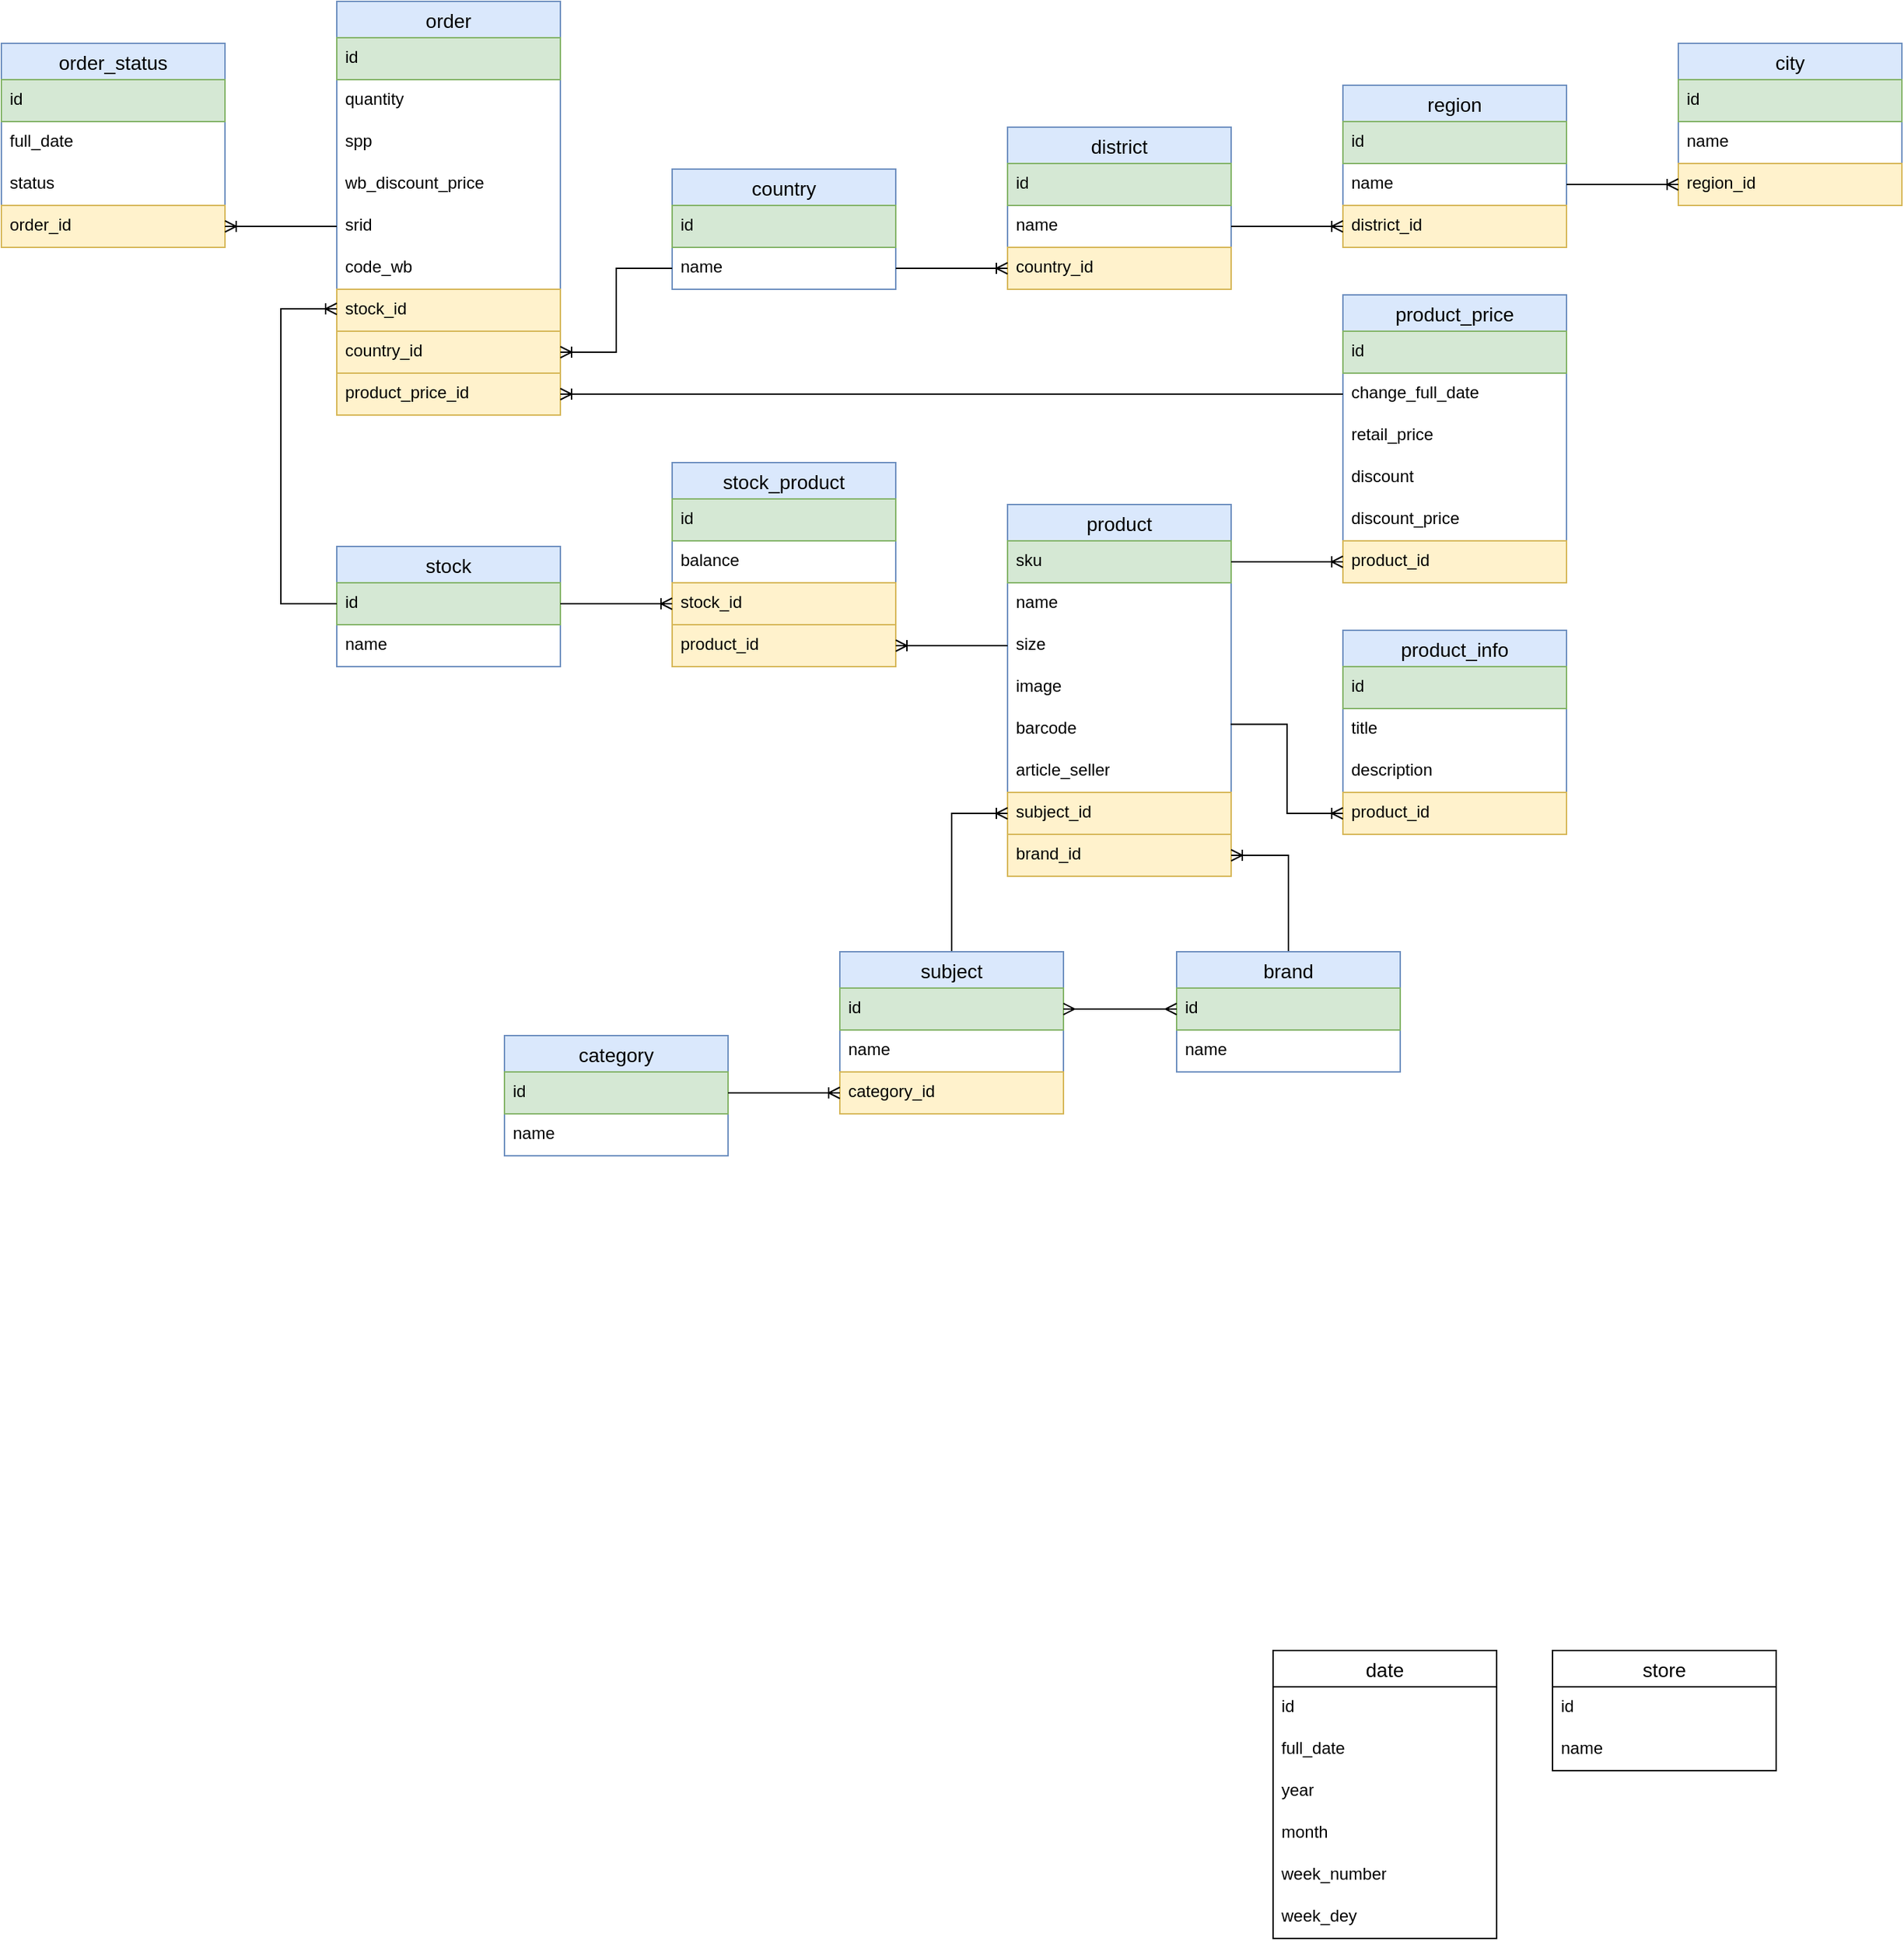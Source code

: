 <mxfile version="21.0.6"><diagram name="Страница 1" id="PA2rAIezZO0-k65jRgY4"><mxGraphModel dx="1246" dy="1393" grid="1" gridSize="10" guides="1" tooltips="1" connect="1" arrows="1" fold="1" page="1" pageScale="1" pageWidth="827" pageHeight="1169" math="0" shadow="0"><root><mxCell id="0"/><mxCell id="1" parent="0"/><mxCell id="1k8L_E0DkNJbk98qAALL-1" value="product" style="swimlane;fontStyle=0;childLayout=stackLayout;horizontal=1;startSize=26;horizontalStack=0;resizeParent=1;resizeParentMax=0;resizeLast=0;collapsible=1;marginBottom=0;align=center;fontSize=14;fillColor=#dae8fc;strokeColor=#6c8ebf;" parent="1" vertex="1"><mxGeometry x="1040" y="360" width="160" height="266" as="geometry"><mxRectangle x="100" y="150" width="60" height="30" as="alternateBounds"/></mxGeometry></mxCell><mxCell id="1k8L_E0DkNJbk98qAALL-16" value="sku" style="text;strokeColor=#82b366;fillColor=#d5e8d4;spacingLeft=4;spacingRight=4;overflow=hidden;rotatable=0;points=[[0,0.5],[1,0.5]];portConstraint=eastwest;fontSize=12;whiteSpace=wrap;html=1;" parent="1k8L_E0DkNJbk98qAALL-1" vertex="1"><mxGeometry y="26" width="160" height="30" as="geometry"/></mxCell><mxCell id="1k8L_E0DkNJbk98qAALL-17" value="name" style="text;strokeColor=none;fillColor=none;spacingLeft=4;spacingRight=4;overflow=hidden;rotatable=0;points=[[0,0.5],[1,0.5]];portConstraint=eastwest;fontSize=12;whiteSpace=wrap;html=1;" parent="1k8L_E0DkNJbk98qAALL-1" vertex="1"><mxGeometry y="56" width="160" height="30" as="geometry"/></mxCell><mxCell id="69lueMSl4N5WDmer60Uc-11" value="size" style="text;strokeColor=none;fillColor=none;spacingLeft=4;spacingRight=4;overflow=hidden;rotatable=0;points=[[0,0.5],[1,0.5]];portConstraint=eastwest;fontSize=12;whiteSpace=wrap;html=1;" parent="1k8L_E0DkNJbk98qAALL-1" vertex="1"><mxGeometry y="86" width="160" height="30" as="geometry"/></mxCell><mxCell id="m6YrXgFf7XebENvP40nD-14" value="image" style="text;strokeColor=none;fillColor=none;spacingLeft=4;spacingRight=4;overflow=hidden;rotatable=0;points=[[0,0.5],[1,0.5]];portConstraint=eastwest;fontSize=12;whiteSpace=wrap;html=1;" parent="1k8L_E0DkNJbk98qAALL-1" vertex="1"><mxGeometry y="116" width="160" height="30" as="geometry"/></mxCell><mxCell id="1k8L_E0DkNJbk98qAALL-14" value="barcode" style="text;strokeColor=none;fillColor=none;spacingLeft=4;spacingRight=4;overflow=hidden;rotatable=0;points=[[0,0.5],[1,0.5]];portConstraint=eastwest;fontSize=12;whiteSpace=wrap;html=1;" parent="1k8L_E0DkNJbk98qAALL-1" vertex="1"><mxGeometry y="146" width="160" height="30" as="geometry"/></mxCell><mxCell id="1k8L_E0DkNJbk98qAALL-11" value="article_seller" style="text;strokeColor=none;fillColor=none;spacingLeft=4;spacingRight=4;overflow=hidden;rotatable=0;points=[[0,0.5],[1,0.5]];portConstraint=eastwest;fontSize=12;whiteSpace=wrap;html=1;" parent="1k8L_E0DkNJbk98qAALL-1" vertex="1"><mxGeometry y="176" width="160" height="30" as="geometry"/></mxCell><mxCell id="m6YrXgFf7XebENvP40nD-12" value="subject_id" style="text;spacingLeft=4;spacingRight=4;overflow=hidden;rotatable=0;points=[[0,0.5],[1,0.5]];portConstraint=eastwest;fontSize=12;whiteSpace=wrap;html=1;fillColor=#fff2cc;strokeColor=#d6b656;" parent="1k8L_E0DkNJbk98qAALL-1" vertex="1"><mxGeometry y="206" width="160" height="30" as="geometry"/></mxCell><mxCell id="m6YrXgFf7XebENvP40nD-13" value="brand_id" style="text;spacingLeft=4;spacingRight=4;overflow=hidden;rotatable=0;points=[[0,0.5],[1,0.5]];portConstraint=eastwest;fontSize=12;whiteSpace=wrap;html=1;fillColor=#fff2cc;strokeColor=#d6b656;" parent="1k8L_E0DkNJbk98qAALL-1" vertex="1"><mxGeometry y="236" width="160" height="30" as="geometry"/></mxCell><mxCell id="69lueMSl4N5WDmer60Uc-12" style="edgeStyle=orthogonalEdgeStyle;rounded=0;orthogonalLoop=1;jettySize=auto;html=1;entryX=0;entryY=0.5;entryDx=0;entryDy=0;endArrow=ERoneToMany;endFill=0;" parent="1" source="1k8L_E0DkNJbk98qAALL-5" target="m6YrXgFf7XebENvP40nD-12" edge="1"><mxGeometry relative="1" as="geometry"/></mxCell><mxCell id="1k8L_E0DkNJbk98qAALL-5" value="subject" style="swimlane;fontStyle=0;childLayout=stackLayout;horizontal=1;startSize=26;horizontalStack=0;resizeParent=1;resizeParentMax=0;resizeLast=0;collapsible=1;marginBottom=0;align=center;fontSize=14;fillColor=#dae8fc;strokeColor=#6c8ebf;" parent="1" vertex="1"><mxGeometry x="920" y="680" width="160" height="116" as="geometry"/></mxCell><mxCell id="1k8L_E0DkNJbk98qAALL-6" value="id" style="text;strokeColor=#82b366;fillColor=#d5e8d4;spacingLeft=4;spacingRight=4;overflow=hidden;rotatable=0;points=[[0,0.5],[1,0.5]];portConstraint=eastwest;fontSize=12;whiteSpace=wrap;html=1;" parent="1k8L_E0DkNJbk98qAALL-5" vertex="1"><mxGeometry y="26" width="160" height="30" as="geometry"/></mxCell><mxCell id="1k8L_E0DkNJbk98qAALL-7" value="name" style="text;strokeColor=none;fillColor=none;spacingLeft=4;spacingRight=4;overflow=hidden;rotatable=0;points=[[0,0.5],[1,0.5]];portConstraint=eastwest;fontSize=12;whiteSpace=wrap;html=1;" parent="1k8L_E0DkNJbk98qAALL-5" vertex="1"><mxGeometry y="56" width="160" height="30" as="geometry"/></mxCell><mxCell id="m6YrXgFf7XebENvP40nD-46" value="category_id" style="text;spacingLeft=4;spacingRight=4;overflow=hidden;rotatable=0;points=[[0,0.5],[1,0.5]];portConstraint=eastwest;fontSize=12;whiteSpace=wrap;html=1;fillColor=#fff2cc;strokeColor=#d6b656;" parent="1k8L_E0DkNJbk98qAALL-5" vertex="1"><mxGeometry y="86" width="160" height="30" as="geometry"/></mxCell><mxCell id="69lueMSl4N5WDmer60Uc-13" style="edgeStyle=orthogonalEdgeStyle;rounded=0;orthogonalLoop=1;jettySize=auto;html=1;entryX=1;entryY=0.5;entryDx=0;entryDy=0;endArrow=ERoneToMany;endFill=0;" parent="1" source="m6YrXgFf7XebENvP40nD-1" target="m6YrXgFf7XebENvP40nD-13" edge="1"><mxGeometry relative="1" as="geometry"/></mxCell><mxCell id="m6YrXgFf7XebENvP40nD-1" value="brand" style="swimlane;fontStyle=0;childLayout=stackLayout;horizontal=1;startSize=26;horizontalStack=0;resizeParent=1;resizeParentMax=0;resizeLast=0;collapsible=1;marginBottom=0;align=center;fontSize=14;fillColor=#dae8fc;strokeColor=#6c8ebf;" parent="1" vertex="1"><mxGeometry x="1161" y="680" width="160" height="86" as="geometry"/></mxCell><mxCell id="m6YrXgFf7XebENvP40nD-2" value="id" style="text;strokeColor=#82b366;fillColor=#d5e8d4;spacingLeft=4;spacingRight=4;overflow=hidden;rotatable=0;points=[[0,0.5],[1,0.5]];portConstraint=eastwest;fontSize=12;whiteSpace=wrap;html=1;" parent="m6YrXgFf7XebENvP40nD-1" vertex="1"><mxGeometry y="26" width="160" height="30" as="geometry"/></mxCell><mxCell id="m6YrXgFf7XebENvP40nD-3" value="name" style="text;strokeColor=none;fillColor=none;spacingLeft=4;spacingRight=4;overflow=hidden;rotatable=0;points=[[0,0.5],[1,0.5]];portConstraint=eastwest;fontSize=12;whiteSpace=wrap;html=1;" parent="m6YrXgFf7XebENvP40nD-1" vertex="1"><mxGeometry y="56" width="160" height="30" as="geometry"/></mxCell><mxCell id="m6YrXgFf7XebENvP40nD-15" value="product_info" style="swimlane;fontStyle=0;childLayout=stackLayout;horizontal=1;startSize=26;horizontalStack=0;resizeParent=1;resizeParentMax=0;resizeLast=0;collapsible=1;marginBottom=0;align=center;fontSize=14;fillColor=#dae8fc;strokeColor=#6c8ebf;" parent="1" vertex="1"><mxGeometry x="1280" y="450" width="160" height="146" as="geometry"/></mxCell><mxCell id="m6YrXgFf7XebENvP40nD-16" value="id" style="text;strokeColor=#82b366;fillColor=#d5e8d4;spacingLeft=4;spacingRight=4;overflow=hidden;rotatable=0;points=[[0,0.5],[1,0.5]];portConstraint=eastwest;fontSize=12;whiteSpace=wrap;html=1;" parent="m6YrXgFf7XebENvP40nD-15" vertex="1"><mxGeometry y="26" width="160" height="30" as="geometry"/></mxCell><mxCell id="m6YrXgFf7XebENvP40nD-24" value="title" style="text;strokeColor=none;fillColor=none;spacingLeft=4;spacingRight=4;overflow=hidden;rotatable=0;points=[[0,0.5],[1,0.5]];portConstraint=eastwest;fontSize=12;whiteSpace=wrap;html=1;" parent="m6YrXgFf7XebENvP40nD-15" vertex="1"><mxGeometry y="56" width="160" height="30" as="geometry"/></mxCell><mxCell id="m6YrXgFf7XebENvP40nD-17" value="description" style="text;strokeColor=none;fillColor=none;spacingLeft=4;spacingRight=4;overflow=hidden;rotatable=0;points=[[0,0.5],[1,0.5]];portConstraint=eastwest;fontSize=12;whiteSpace=wrap;html=1;" parent="m6YrXgFf7XebENvP40nD-15" vertex="1"><mxGeometry y="86" width="160" height="30" as="geometry"/></mxCell><mxCell id="m6YrXgFf7XebENvP40nD-25" value="product_id" style="text;spacingLeft=4;spacingRight=4;overflow=hidden;rotatable=0;points=[[0,0.5],[1,0.5]];portConstraint=eastwest;fontSize=12;whiteSpace=wrap;html=1;fillColor=#fff2cc;strokeColor=#d6b656;" parent="m6YrXgFf7XebENvP40nD-15" vertex="1"><mxGeometry y="116" width="160" height="30" as="geometry"/></mxCell><mxCell id="m6YrXgFf7XebENvP40nD-19" value="store" style="swimlane;fontStyle=0;childLayout=stackLayout;horizontal=1;startSize=26;horizontalStack=0;resizeParent=1;resizeParentMax=0;resizeLast=0;collapsible=1;marginBottom=0;align=center;fontSize=14;" parent="1" vertex="1"><mxGeometry x="1430" y="1180" width="160" height="86" as="geometry"/></mxCell><mxCell id="m6YrXgFf7XebENvP40nD-20" value="id" style="text;strokeColor=none;fillColor=none;spacingLeft=4;spacingRight=4;overflow=hidden;rotatable=0;points=[[0,0.5],[1,0.5]];portConstraint=eastwest;fontSize=12;whiteSpace=wrap;html=1;" parent="m6YrXgFf7XebENvP40nD-19" vertex="1"><mxGeometry y="26" width="160" height="30" as="geometry"/></mxCell><mxCell id="m6YrXgFf7XebENvP40nD-21" value="name" style="text;strokeColor=none;fillColor=none;spacingLeft=4;spacingRight=4;overflow=hidden;rotatable=0;points=[[0,0.5],[1,0.5]];portConstraint=eastwest;fontSize=12;whiteSpace=wrap;html=1;" parent="m6YrXgFf7XebENvP40nD-19" vertex="1"><mxGeometry y="56" width="160" height="30" as="geometry"/></mxCell><mxCell id="m6YrXgFf7XebENvP40nD-26" value="stock" style="swimlane;fontStyle=0;childLayout=stackLayout;horizontal=1;startSize=26;horizontalStack=0;resizeParent=1;resizeParentMax=0;resizeLast=0;collapsible=1;marginBottom=0;align=center;fontSize=14;fillColor=#dae8fc;strokeColor=#6c8ebf;" parent="1" vertex="1"><mxGeometry x="560" y="390" width="160" height="86" as="geometry"><mxRectangle x="560" y="390" width="70" height="30" as="alternateBounds"/></mxGeometry></mxCell><mxCell id="m6YrXgFf7XebENvP40nD-27" value="id" style="text;strokeColor=#82b366;fillColor=#d5e8d4;spacingLeft=4;spacingRight=4;overflow=hidden;rotatable=0;points=[[0,0.5],[1,0.5]];portConstraint=eastwest;fontSize=12;whiteSpace=wrap;html=1;" parent="m6YrXgFf7XebENvP40nD-26" vertex="1"><mxGeometry y="26" width="160" height="30" as="geometry"/></mxCell><mxCell id="m6YrXgFf7XebENvP40nD-28" value="name" style="text;strokeColor=none;fillColor=none;spacingLeft=4;spacingRight=4;overflow=hidden;rotatable=0;points=[[0,0.5],[1,0.5]];portConstraint=eastwest;fontSize=12;whiteSpace=wrap;html=1;" parent="m6YrXgFf7XebENvP40nD-26" vertex="1"><mxGeometry y="56" width="160" height="30" as="geometry"/></mxCell><mxCell id="m6YrXgFf7XebENvP40nD-31" value="order" style="swimlane;fontStyle=0;childLayout=stackLayout;horizontal=1;startSize=26;horizontalStack=0;resizeParent=1;resizeParentMax=0;resizeLast=0;collapsible=1;marginBottom=0;align=center;fontSize=14;fillColor=#dae8fc;strokeColor=#6c8ebf;" parent="1" vertex="1"><mxGeometry x="560" width="160" height="296" as="geometry"/></mxCell><mxCell id="XuWB3d_zIDwa5wFVuVOU-16" value="id" style="text;strokeColor=#82b366;fillColor=#d5e8d4;spacingLeft=4;spacingRight=4;overflow=hidden;rotatable=0;points=[[0,0.5],[1,0.5]];portConstraint=eastwest;fontSize=12;whiteSpace=wrap;html=1;" vertex="1" parent="m6YrXgFf7XebENvP40nD-31"><mxGeometry y="26" width="160" height="30" as="geometry"/></mxCell><mxCell id="m6YrXgFf7XebENvP40nD-74" value="quantity" style="text;strokeColor=none;fillColor=none;spacingLeft=4;spacingRight=4;overflow=hidden;rotatable=0;points=[[0,0.5],[1,0.5]];portConstraint=eastwest;fontSize=12;whiteSpace=wrap;html=1;" parent="m6YrXgFf7XebENvP40nD-31" vertex="1"><mxGeometry y="56" width="160" height="30" as="geometry"/></mxCell><mxCell id="m6YrXgFf7XebENvP40nD-86" value="spp" style="text;strokeColor=none;fillColor=none;spacingLeft=4;spacingRight=4;overflow=hidden;rotatable=0;points=[[0,0.5],[1,0.5]];portConstraint=eastwest;fontSize=12;whiteSpace=wrap;html=1;" parent="m6YrXgFf7XebENvP40nD-31" vertex="1"><mxGeometry y="86" width="160" height="30" as="geometry"/></mxCell><mxCell id="m6YrXgFf7XebENvP40nD-85" value="wb_discount_price" style="text;strokeColor=none;fillColor=none;spacingLeft=4;spacingRight=4;overflow=hidden;rotatable=0;points=[[0,0.5],[1,0.5]];portConstraint=eastwest;fontSize=12;whiteSpace=wrap;html=1;" parent="m6YrXgFf7XebENvP40nD-31" vertex="1"><mxGeometry y="116" width="160" height="30" as="geometry"/></mxCell><mxCell id="m6YrXgFf7XebENvP40nD-45" value="srid" style="text;spacingLeft=4;spacingRight=4;overflow=hidden;rotatable=0;points=[[0,0.5],[1,0.5]];portConstraint=eastwest;fontSize=12;whiteSpace=wrap;html=1;" parent="m6YrXgFf7XebENvP40nD-31" vertex="1"><mxGeometry y="146" width="160" height="30" as="geometry"/></mxCell><mxCell id="m6YrXgFf7XebENvP40nD-47" value="code_wb" style="text;strokeColor=none;fillColor=none;spacingLeft=4;spacingRight=4;overflow=hidden;rotatable=0;points=[[0,0.5],[1,0.5]];portConstraint=eastwest;fontSize=12;whiteSpace=wrap;html=1;" parent="m6YrXgFf7XebENvP40nD-31" vertex="1"><mxGeometry y="176" width="160" height="30" as="geometry"/></mxCell><mxCell id="m6YrXgFf7XebENvP40nD-73" value="stock_id" style="text;spacingLeft=4;spacingRight=4;overflow=hidden;rotatable=0;points=[[0,0.5],[1,0.5]];portConstraint=eastwest;fontSize=12;whiteSpace=wrap;html=1;fillColor=#fff2cc;strokeColor=#d6b656;" parent="m6YrXgFf7XebENvP40nD-31" vertex="1"><mxGeometry y="206" width="160" height="30" as="geometry"/></mxCell><mxCell id="m6YrXgFf7XebENvP40nD-34" value="country_id" style="text;spacingLeft=4;spacingRight=4;overflow=hidden;rotatable=0;points=[[0,0.5],[1,0.5]];portConstraint=eastwest;fontSize=12;whiteSpace=wrap;html=1;fillColor=#fff2cc;strokeColor=#d6b656;" parent="m6YrXgFf7XebENvP40nD-31" vertex="1"><mxGeometry y="236" width="160" height="30" as="geometry"/></mxCell><mxCell id="m6YrXgFf7XebENvP40nD-72" value="product_price_id" style="text;spacingLeft=4;spacingRight=4;overflow=hidden;rotatable=0;points=[[0,0.5],[1,0.5]];portConstraint=eastwest;fontSize=12;whiteSpace=wrap;html=1;fillColor=#fff2cc;strokeColor=#d6b656;" parent="m6YrXgFf7XebENvP40nD-31" vertex="1"><mxGeometry y="266" width="160" height="30" as="geometry"/></mxCell><mxCell id="m6YrXgFf7XebENvP40nD-36" value="category" style="swimlane;fontStyle=0;childLayout=stackLayout;horizontal=1;startSize=26;horizontalStack=0;resizeParent=1;resizeParentMax=0;resizeLast=0;collapsible=1;marginBottom=0;align=center;fontSize=14;fillColor=#dae8fc;strokeColor=#6c8ebf;" parent="1" vertex="1"><mxGeometry x="680" y="740" width="160" height="86" as="geometry"/></mxCell><mxCell id="m6YrXgFf7XebENvP40nD-37" value="id" style="text;strokeColor=#82b366;fillColor=#d5e8d4;spacingLeft=4;spacingRight=4;overflow=hidden;rotatable=0;points=[[0,0.5],[1,0.5]];portConstraint=eastwest;fontSize=12;whiteSpace=wrap;html=1;" parent="m6YrXgFf7XebENvP40nD-36" vertex="1"><mxGeometry y="26" width="160" height="30" as="geometry"/></mxCell><mxCell id="m6YrXgFf7XebENvP40nD-38" value="name" style="text;strokeColor=none;fillColor=none;spacingLeft=4;spacingRight=4;overflow=hidden;rotatable=0;points=[[0,0.5],[1,0.5]];portConstraint=eastwest;fontSize=12;whiteSpace=wrap;html=1;" parent="m6YrXgFf7XebENvP40nD-36" vertex="1"><mxGeometry y="56" width="160" height="30" as="geometry"/></mxCell><mxCell id="m6YrXgFf7XebENvP40nD-48" value="country" style="swimlane;fontStyle=0;childLayout=stackLayout;horizontal=1;startSize=26;horizontalStack=0;resizeParent=1;resizeParentMax=0;resizeLast=0;collapsible=1;marginBottom=0;align=center;fontSize=14;fillColor=#dae8fc;strokeColor=#6c8ebf;" parent="1" vertex="1"><mxGeometry x="800" y="120" width="160" height="86" as="geometry"/></mxCell><mxCell id="m6YrXgFf7XebENvP40nD-49" value="id" style="text;strokeColor=#82b366;fillColor=#d5e8d4;spacingLeft=4;spacingRight=4;overflow=hidden;rotatable=0;points=[[0,0.5],[1,0.5]];portConstraint=eastwest;fontSize=12;whiteSpace=wrap;html=1;" parent="m6YrXgFf7XebENvP40nD-48" vertex="1"><mxGeometry y="26" width="160" height="30" as="geometry"/></mxCell><mxCell id="m6YrXgFf7XebENvP40nD-50" value="name" style="text;strokeColor=none;fillColor=none;spacingLeft=4;spacingRight=4;overflow=hidden;rotatable=0;points=[[0,0.5],[1,0.5]];portConstraint=eastwest;fontSize=12;whiteSpace=wrap;html=1;" parent="m6YrXgFf7XebENvP40nD-48" vertex="1"><mxGeometry y="56" width="160" height="30" as="geometry"/></mxCell><mxCell id="m6YrXgFf7XebENvP40nD-66" value="stock_product" style="swimlane;fontStyle=0;childLayout=stackLayout;horizontal=1;startSize=26;horizontalStack=0;resizeParent=1;resizeParentMax=0;resizeLast=0;collapsible=1;marginBottom=0;align=center;fontSize=14;fillColor=#dae8fc;strokeColor=#6c8ebf;" parent="1" vertex="1"><mxGeometry x="800" y="330" width="160" height="146" as="geometry"/></mxCell><mxCell id="m6YrXgFf7XebENvP40nD-67" value="id" style="text;strokeColor=#82b366;fillColor=#d5e8d4;spacingLeft=4;spacingRight=4;overflow=hidden;rotatable=0;points=[[0,0.5],[1,0.5]];portConstraint=eastwest;fontSize=12;whiteSpace=wrap;html=1;" parent="m6YrXgFf7XebENvP40nD-66" vertex="1"><mxGeometry y="26" width="160" height="30" as="geometry"/></mxCell><mxCell id="m6YrXgFf7XebENvP40nD-70" value="balance" style="text;strokeColor=none;fillColor=none;spacingLeft=4;spacingRight=4;overflow=hidden;rotatable=0;points=[[0,0.5],[1,0.5]];portConstraint=eastwest;fontSize=12;whiteSpace=wrap;html=1;" parent="m6YrXgFf7XebENvP40nD-66" vertex="1"><mxGeometry y="56" width="160" height="30" as="geometry"/></mxCell><mxCell id="m6YrXgFf7XebENvP40nD-68" value="stock_id" style="text;spacingLeft=4;spacingRight=4;overflow=hidden;rotatable=0;points=[[0,0.5],[1,0.5]];portConstraint=eastwest;fontSize=12;whiteSpace=wrap;html=1;fillColor=#fff2cc;strokeColor=#d6b656;" parent="m6YrXgFf7XebENvP40nD-66" vertex="1"><mxGeometry y="86" width="160" height="30" as="geometry"/></mxCell><mxCell id="m6YrXgFf7XebENvP40nD-69" value="product_id" style="text;spacingLeft=4;spacingRight=4;overflow=hidden;rotatable=0;points=[[0,0.5],[1,0.5]];portConstraint=eastwest;fontSize=12;whiteSpace=wrap;html=1;fillColor=#fff2cc;strokeColor=#d6b656;" parent="m6YrXgFf7XebENvP40nD-66" vertex="1"><mxGeometry y="116" width="160" height="30" as="geometry"/></mxCell><mxCell id="m6YrXgFf7XebENvP40nD-76" value="product_price" style="swimlane;fontStyle=0;childLayout=stackLayout;horizontal=1;startSize=26;horizontalStack=0;resizeParent=1;resizeParentMax=0;resizeLast=0;collapsible=1;marginBottom=0;align=center;fontSize=14;fillColor=#dae8fc;strokeColor=#6c8ebf;" parent="1" vertex="1"><mxGeometry x="1280" y="210" width="160" height="206" as="geometry"/></mxCell><mxCell id="m6YrXgFf7XebENvP40nD-77" value="id" style="text;strokeColor=#82b366;fillColor=#d5e8d4;spacingLeft=4;spacingRight=4;overflow=hidden;rotatable=0;points=[[0,0.5],[1,0.5]];portConstraint=eastwest;fontSize=12;whiteSpace=wrap;html=1;" parent="m6YrXgFf7XebENvP40nD-76" vertex="1"><mxGeometry y="26" width="160" height="30" as="geometry"/></mxCell><mxCell id="m6YrXgFf7XebENvP40nD-78" value="change_full_date" style="text;spacingLeft=4;spacingRight=4;overflow=hidden;rotatable=0;points=[[0,0.5],[1,0.5]];portConstraint=eastwest;fontSize=12;whiteSpace=wrap;html=1;" parent="m6YrXgFf7XebENvP40nD-76" vertex="1"><mxGeometry y="56" width="160" height="30" as="geometry"/></mxCell><mxCell id="m6YrXgFf7XebENvP40nD-18" value="retail_price" style="text;strokeColor=none;fillColor=none;spacingLeft=4;spacingRight=4;overflow=hidden;rotatable=0;points=[[0,0.5],[1,0.5]];portConstraint=eastwest;fontSize=12;whiteSpace=wrap;html=1;" parent="m6YrXgFf7XebENvP40nD-76" vertex="1"><mxGeometry y="86" width="160" height="30" as="geometry"/></mxCell><mxCell id="m6YrXgFf7XebENvP40nD-22" value="discount" style="text;strokeColor=none;fillColor=none;spacingLeft=4;spacingRight=4;overflow=hidden;rotatable=0;points=[[0,0.5],[1,0.5]];portConstraint=eastwest;fontSize=12;whiteSpace=wrap;html=1;" parent="m6YrXgFf7XebENvP40nD-76" vertex="1"><mxGeometry y="116" width="160" height="30" as="geometry"/></mxCell><mxCell id="m6YrXgFf7XebENvP40nD-23" value="discount_price" style="text;strokeColor=none;fillColor=none;spacingLeft=4;spacingRight=4;overflow=hidden;rotatable=0;points=[[0,0.5],[1,0.5]];portConstraint=eastwest;fontSize=12;whiteSpace=wrap;html=1;" parent="m6YrXgFf7XebENvP40nD-76" vertex="1"><mxGeometry y="146" width="160" height="30" as="geometry"/></mxCell><mxCell id="m6YrXgFf7XebENvP40nD-80" value="product_id" style="text;spacingLeft=4;spacingRight=4;overflow=hidden;rotatable=0;points=[[0,0.5],[1,0.5]];portConstraint=eastwest;fontSize=12;whiteSpace=wrap;html=1;fillColor=#fff2cc;strokeColor=#d6b656;" parent="m6YrXgFf7XebENvP40nD-76" vertex="1"><mxGeometry y="176" width="160" height="30" as="geometry"/></mxCell><mxCell id="m6YrXgFf7XebENvP40nD-87" value="order_status" style="swimlane;fontStyle=0;childLayout=stackLayout;horizontal=1;startSize=26;horizontalStack=0;resizeParent=1;resizeParentMax=0;resizeLast=0;collapsible=1;marginBottom=0;align=center;fontSize=14;fillColor=#dae8fc;strokeColor=#6c8ebf;" parent="1" vertex="1"><mxGeometry x="320" y="30" width="160" height="146" as="geometry"/></mxCell><mxCell id="m6YrXgFf7XebENvP40nD-88" value="id" style="text;strokeColor=#82b366;fillColor=#d5e8d4;spacingLeft=4;spacingRight=4;overflow=hidden;rotatable=0;points=[[0,0.5],[1,0.5]];portConstraint=eastwest;fontSize=12;whiteSpace=wrap;html=1;" parent="m6YrXgFf7XebENvP40nD-87" vertex="1"><mxGeometry y="26" width="160" height="30" as="geometry"/></mxCell><mxCell id="m6YrXgFf7XebENvP40nD-33" value="full_date" style="text;spacingLeft=4;spacingRight=4;overflow=hidden;rotatable=0;points=[[0,0.5],[1,0.5]];portConstraint=eastwest;fontSize=12;whiteSpace=wrap;html=1;" parent="m6YrXgFf7XebENvP40nD-87" vertex="1"><mxGeometry y="56" width="160" height="30" as="geometry"/></mxCell><mxCell id="m6YrXgFf7XebENvP40nD-89" value="status" style="text;strokeColor=none;fillColor=none;spacingLeft=4;spacingRight=4;overflow=hidden;rotatable=0;points=[[0,0.5],[1,0.5]];portConstraint=eastwest;fontSize=12;whiteSpace=wrap;html=1;" parent="m6YrXgFf7XebENvP40nD-87" vertex="1"><mxGeometry y="86" width="160" height="30" as="geometry"/></mxCell><mxCell id="m6YrXgFf7XebENvP40nD-90" value="order_id" style="text;spacingLeft=4;spacingRight=4;overflow=hidden;rotatable=0;points=[[0,0.5],[1,0.5]];portConstraint=eastwest;fontSize=12;whiteSpace=wrap;html=1;fillColor=#fff2cc;strokeColor=#d6b656;" parent="m6YrXgFf7XebENvP40nD-87" vertex="1"><mxGeometry y="116" width="160" height="30" as="geometry"/></mxCell><mxCell id="69lueMSl4N5WDmer60Uc-1" value="date" style="swimlane;fontStyle=0;childLayout=stackLayout;horizontal=1;startSize=26;horizontalStack=0;resizeParent=1;resizeParentMax=0;resizeLast=0;collapsible=1;marginBottom=0;align=center;fontSize=14;" parent="1" vertex="1"><mxGeometry x="1230" y="1180" width="160" height="206" as="geometry"/></mxCell><mxCell id="69lueMSl4N5WDmer60Uc-2" value="id" style="text;strokeColor=none;fillColor=none;spacingLeft=4;spacingRight=4;overflow=hidden;rotatable=0;points=[[0,0.5],[1,0.5]];portConstraint=eastwest;fontSize=12;whiteSpace=wrap;html=1;" parent="69lueMSl4N5WDmer60Uc-1" vertex="1"><mxGeometry y="26" width="160" height="30" as="geometry"/></mxCell><mxCell id="69lueMSl4N5WDmer60Uc-5" value="full_date" style="text;strokeColor=none;fillColor=none;spacingLeft=4;spacingRight=4;overflow=hidden;rotatable=0;points=[[0,0.5],[1,0.5]];portConstraint=eastwest;fontSize=12;whiteSpace=wrap;html=1;" parent="69lueMSl4N5WDmer60Uc-1" vertex="1"><mxGeometry y="56" width="160" height="30" as="geometry"/></mxCell><mxCell id="69lueMSl4N5WDmer60Uc-6" value="year" style="text;strokeColor=none;fillColor=none;spacingLeft=4;spacingRight=4;overflow=hidden;rotatable=0;points=[[0,0.5],[1,0.5]];portConstraint=eastwest;fontSize=12;whiteSpace=wrap;html=1;" parent="69lueMSl4N5WDmer60Uc-1" vertex="1"><mxGeometry y="86" width="160" height="30" as="geometry"/></mxCell><mxCell id="69lueMSl4N5WDmer60Uc-7" value="month" style="text;strokeColor=none;fillColor=none;spacingLeft=4;spacingRight=4;overflow=hidden;rotatable=0;points=[[0,0.5],[1,0.5]];portConstraint=eastwest;fontSize=12;whiteSpace=wrap;html=1;" parent="69lueMSl4N5WDmer60Uc-1" vertex="1"><mxGeometry y="116" width="160" height="30" as="geometry"/></mxCell><mxCell id="69lueMSl4N5WDmer60Uc-8" value="week_number" style="text;strokeColor=none;fillColor=none;spacingLeft=4;spacingRight=4;overflow=hidden;rotatable=0;points=[[0,0.5],[1,0.5]];portConstraint=eastwest;fontSize=12;whiteSpace=wrap;html=1;" parent="69lueMSl4N5WDmer60Uc-1" vertex="1"><mxGeometry y="146" width="160" height="30" as="geometry"/></mxCell><mxCell id="69lueMSl4N5WDmer60Uc-9" value="week_dey" style="text;strokeColor=none;fillColor=none;spacingLeft=4;spacingRight=4;overflow=hidden;rotatable=0;points=[[0,0.5],[1,0.5]];portConstraint=eastwest;fontSize=12;whiteSpace=wrap;html=1;" parent="69lueMSl4N5WDmer60Uc-1" vertex="1"><mxGeometry y="176" width="160" height="30" as="geometry"/></mxCell><mxCell id="69lueMSl4N5WDmer60Uc-14" value="" style="edgeStyle=entityRelationEdgeStyle;fontSize=12;html=1;endArrow=ERmany;startArrow=ERmany;rounded=0;entryX=0;entryY=0.5;entryDx=0;entryDy=0;" parent="1" source="1k8L_E0DkNJbk98qAALL-6" target="m6YrXgFf7XebENvP40nD-2" edge="1"><mxGeometry width="100" height="100" relative="1" as="geometry"><mxPoint x="1010" y="690" as="sourcePoint"/><mxPoint x="1110" y="590" as="targetPoint"/></mxGeometry></mxCell><mxCell id="69lueMSl4N5WDmer60Uc-15" value="" style="edgeStyle=entityRelationEdgeStyle;fontSize=12;html=1;endArrow=ERoneToMany;rounded=0;endFill=0;" parent="1" source="m6YrXgFf7XebENvP40nD-37" target="m6YrXgFf7XebENvP40nD-46" edge="1"><mxGeometry width="100" height="100" relative="1" as="geometry"><mxPoint x="820" y="590" as="sourcePoint"/><mxPoint x="920" y="490" as="targetPoint"/></mxGeometry></mxCell><mxCell id="69lueMSl4N5WDmer60Uc-17" style="edgeStyle=orthogonalEdgeStyle;rounded=0;orthogonalLoop=1;jettySize=auto;html=1;endArrow=ERoneToMany;endFill=0;exitX=0.998;exitY=0.376;exitDx=0;exitDy=0;exitPerimeter=0;" parent="1" source="1k8L_E0DkNJbk98qAALL-14" target="m6YrXgFf7XebENvP40nD-25" edge="1"><mxGeometry relative="1" as="geometry"><mxPoint x="1320" y="500" as="targetPoint"/></mxGeometry></mxCell><mxCell id="69lueMSl4N5WDmer60Uc-18" value="" style="edgeStyle=entityRelationEdgeStyle;fontSize=12;html=1;endArrow=ERoneToMany;startArrow=none;rounded=0;startFill=0;endFill=0;" parent="1" source="1k8L_E0DkNJbk98qAALL-16" target="m6YrXgFf7XebENvP40nD-80" edge="1"><mxGeometry width="100" height="100" relative="1" as="geometry"><mxPoint x="1200" y="320" as="sourcePoint"/><mxPoint x="1300" y="220" as="targetPoint"/></mxGeometry></mxCell><mxCell id="XuWB3d_zIDwa5wFVuVOU-1" style="edgeStyle=orthogonalEdgeStyle;rounded=0;orthogonalLoop=1;jettySize=auto;html=1;endArrow=ERoneToMany;endFill=0;startArrow=none;startFill=0;" edge="1" parent="1" source="m6YrXgFf7XebENvP40nD-27" target="m6YrXgFf7XebENvP40nD-68"><mxGeometry relative="1" as="geometry"/></mxCell><mxCell id="XuWB3d_zIDwa5wFVuVOU-2" style="edgeStyle=orthogonalEdgeStyle;rounded=0;orthogonalLoop=1;jettySize=auto;html=1;endArrow=ERoneToMany;endFill=0;" edge="1" parent="1" source="69lueMSl4N5WDmer60Uc-11" target="m6YrXgFf7XebENvP40nD-69"><mxGeometry relative="1" as="geometry"/></mxCell><mxCell id="XuWB3d_zIDwa5wFVuVOU-3" value="district" style="swimlane;fontStyle=0;childLayout=stackLayout;horizontal=1;startSize=26;horizontalStack=0;resizeParent=1;resizeParentMax=0;resizeLast=0;collapsible=1;marginBottom=0;align=center;fontSize=14;fillColor=#dae8fc;strokeColor=#6c8ebf;" vertex="1" parent="1"><mxGeometry x="1040" y="90" width="160" height="116" as="geometry"/></mxCell><mxCell id="XuWB3d_zIDwa5wFVuVOU-4" value="id" style="text;strokeColor=#82b366;fillColor=#d5e8d4;spacingLeft=4;spacingRight=4;overflow=hidden;rotatable=0;points=[[0,0.5],[1,0.5]];portConstraint=eastwest;fontSize=12;whiteSpace=wrap;html=1;" vertex="1" parent="XuWB3d_zIDwa5wFVuVOU-3"><mxGeometry y="26" width="160" height="30" as="geometry"/></mxCell><mxCell id="XuWB3d_zIDwa5wFVuVOU-5" value="name" style="text;strokeColor=none;fillColor=none;spacingLeft=4;spacingRight=4;overflow=hidden;rotatable=0;points=[[0,0.5],[1,0.5]];portConstraint=eastwest;fontSize=12;whiteSpace=wrap;html=1;" vertex="1" parent="XuWB3d_zIDwa5wFVuVOU-3"><mxGeometry y="56" width="160" height="30" as="geometry"/></mxCell><mxCell id="XuWB3d_zIDwa5wFVuVOU-6" value="country_id" style="text;strokeColor=#d6b656;fillColor=#fff2cc;spacingLeft=4;spacingRight=4;overflow=hidden;rotatable=0;points=[[0,0.5],[1,0.5]];portConstraint=eastwest;fontSize=12;whiteSpace=wrap;html=1;" vertex="1" parent="XuWB3d_zIDwa5wFVuVOU-3"><mxGeometry y="86" width="160" height="30" as="geometry"/></mxCell><mxCell id="XuWB3d_zIDwa5wFVuVOU-7" value="region" style="swimlane;fontStyle=0;childLayout=stackLayout;horizontal=1;startSize=26;horizontalStack=0;resizeParent=1;resizeParentMax=0;resizeLast=0;collapsible=1;marginBottom=0;align=center;fontSize=14;fillColor=#dae8fc;strokeColor=#6c8ebf;" vertex="1" parent="1"><mxGeometry x="1280" y="60" width="160" height="116" as="geometry"/></mxCell><mxCell id="XuWB3d_zIDwa5wFVuVOU-8" value="id" style="text;strokeColor=#82b366;fillColor=#d5e8d4;spacingLeft=4;spacingRight=4;overflow=hidden;rotatable=0;points=[[0,0.5],[1,0.5]];portConstraint=eastwest;fontSize=12;whiteSpace=wrap;html=1;" vertex="1" parent="XuWB3d_zIDwa5wFVuVOU-7"><mxGeometry y="26" width="160" height="30" as="geometry"/></mxCell><mxCell id="XuWB3d_zIDwa5wFVuVOU-9" value="name" style="text;strokeColor=none;fillColor=none;spacingLeft=4;spacingRight=4;overflow=hidden;rotatable=0;points=[[0,0.5],[1,0.5]];portConstraint=eastwest;fontSize=12;whiteSpace=wrap;html=1;" vertex="1" parent="XuWB3d_zIDwa5wFVuVOU-7"><mxGeometry y="56" width="160" height="30" as="geometry"/></mxCell><mxCell id="XuWB3d_zIDwa5wFVuVOU-10" value="district_id" style="text;strokeColor=#d6b656;fillColor=#fff2cc;spacingLeft=4;spacingRight=4;overflow=hidden;rotatable=0;points=[[0,0.5],[1,0.5]];portConstraint=eastwest;fontSize=12;whiteSpace=wrap;html=1;" vertex="1" parent="XuWB3d_zIDwa5wFVuVOU-7"><mxGeometry y="86" width="160" height="30" as="geometry"/></mxCell><mxCell id="XuWB3d_zIDwa5wFVuVOU-11" value="city" style="swimlane;fontStyle=0;childLayout=stackLayout;horizontal=1;startSize=26;horizontalStack=0;resizeParent=1;resizeParentMax=0;resizeLast=0;collapsible=1;marginBottom=0;align=center;fontSize=14;fillColor=#dae8fc;strokeColor=#6c8ebf;" vertex="1" parent="1"><mxGeometry x="1520" y="30" width="160" height="116" as="geometry"/></mxCell><mxCell id="XuWB3d_zIDwa5wFVuVOU-12" value="id" style="text;strokeColor=#82b366;fillColor=#d5e8d4;spacingLeft=4;spacingRight=4;overflow=hidden;rotatable=0;points=[[0,0.5],[1,0.5]];portConstraint=eastwest;fontSize=12;whiteSpace=wrap;html=1;" vertex="1" parent="XuWB3d_zIDwa5wFVuVOU-11"><mxGeometry y="26" width="160" height="30" as="geometry"/></mxCell><mxCell id="XuWB3d_zIDwa5wFVuVOU-13" value="name" style="text;strokeColor=none;fillColor=none;spacingLeft=4;spacingRight=4;overflow=hidden;rotatable=0;points=[[0,0.5],[1,0.5]];portConstraint=eastwest;fontSize=12;whiteSpace=wrap;html=1;" vertex="1" parent="XuWB3d_zIDwa5wFVuVOU-11"><mxGeometry y="56" width="160" height="30" as="geometry"/></mxCell><mxCell id="XuWB3d_zIDwa5wFVuVOU-14" value="region_id" style="text;strokeColor=#d6b656;fillColor=#fff2cc;spacingLeft=4;spacingRight=4;overflow=hidden;rotatable=0;points=[[0,0.5],[1,0.5]];portConstraint=eastwest;fontSize=12;whiteSpace=wrap;html=1;" vertex="1" parent="XuWB3d_zIDwa5wFVuVOU-11"><mxGeometry y="86" width="160" height="30" as="geometry"/></mxCell><mxCell id="XuWB3d_zIDwa5wFVuVOU-17" style="edgeStyle=orthogonalEdgeStyle;rounded=0;orthogonalLoop=1;jettySize=auto;html=1;endArrow=ERoneToMany;endFill=0;" edge="1" parent="1" source="m6YrXgFf7XebENvP40nD-27" target="m6YrXgFf7XebENvP40nD-73"><mxGeometry relative="1" as="geometry"><mxPoint x="450" y="220" as="targetPoint"/><Array as="points"><mxPoint x="520" y="431"/><mxPoint x="520" y="220"/></Array></mxGeometry></mxCell><mxCell id="XuWB3d_zIDwa5wFVuVOU-18" style="edgeStyle=orthogonalEdgeStyle;rounded=0;orthogonalLoop=1;jettySize=auto;html=1;endArrow=none;endFill=0;startArrow=ERoneToMany;startFill=0;exitX=1;exitY=0.5;exitDx=0;exitDy=0;" edge="1" parent="1" source="m6YrXgFf7XebENvP40nD-90" target="m6YrXgFf7XebENvP40nD-45"><mxGeometry relative="1" as="geometry"><Array as="points"/></mxGeometry></mxCell><mxCell id="XuWB3d_zIDwa5wFVuVOU-20" style="edgeStyle=orthogonalEdgeStyle;rounded=0;orthogonalLoop=1;jettySize=auto;html=1;endArrow=none;endFill=0;startArrow=ERoneToMany;startFill=0;" edge="1" parent="1" source="m6YrXgFf7XebENvP40nD-72" target="m6YrXgFf7XebENvP40nD-78"><mxGeometry relative="1" as="geometry"/></mxCell><mxCell id="XuWB3d_zIDwa5wFVuVOU-22" style="edgeStyle=orthogonalEdgeStyle;rounded=0;orthogonalLoop=1;jettySize=auto;html=1;endArrow=none;endFill=0;startArrow=ERoneToMany;startFill=0;" edge="1" parent="1" source="XuWB3d_zIDwa5wFVuVOU-14" target="XuWB3d_zIDwa5wFVuVOU-9"><mxGeometry relative="1" as="geometry"/></mxCell><mxCell id="XuWB3d_zIDwa5wFVuVOU-23" style="edgeStyle=orthogonalEdgeStyle;rounded=0;orthogonalLoop=1;jettySize=auto;html=1;endArrow=none;endFill=0;startArrow=ERoneToMany;startFill=0;" edge="1" parent="1" source="XuWB3d_zIDwa5wFVuVOU-10" target="XuWB3d_zIDwa5wFVuVOU-5"><mxGeometry relative="1" as="geometry"/></mxCell><mxCell id="XuWB3d_zIDwa5wFVuVOU-24" style="edgeStyle=orthogonalEdgeStyle;rounded=0;orthogonalLoop=1;jettySize=auto;html=1;endArrow=none;endFill=0;startArrow=ERoneToMany;startFill=0;" edge="1" parent="1" source="XuWB3d_zIDwa5wFVuVOU-6" target="m6YrXgFf7XebENvP40nD-50"><mxGeometry relative="1" as="geometry"/></mxCell><mxCell id="XuWB3d_zIDwa5wFVuVOU-25" style="edgeStyle=orthogonalEdgeStyle;rounded=0;orthogonalLoop=1;jettySize=auto;html=1;endArrow=none;endFill=0;startArrow=ERoneToMany;startFill=0;" edge="1" parent="1" source="m6YrXgFf7XebENvP40nD-34" target="m6YrXgFf7XebENvP40nD-50"><mxGeometry relative="1" as="geometry"/></mxCell></root></mxGraphModel></diagram></mxfile>